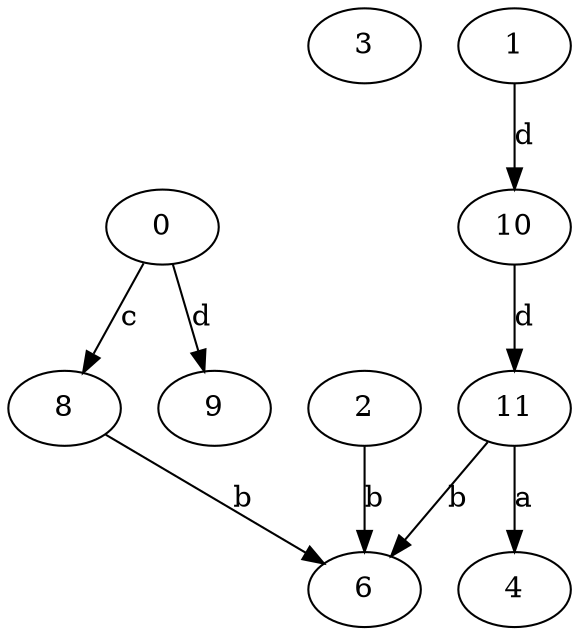 strict digraph  {
3;
4;
6;
8;
9;
0;
1;
10;
11;
2;
8 -> 6  [label=b];
0 -> 8  [label=c];
0 -> 9  [label=d];
1 -> 10  [label=d];
10 -> 11  [label=d];
11 -> 4  [label=a];
11 -> 6  [label=b];
2 -> 6  [label=b];
}
